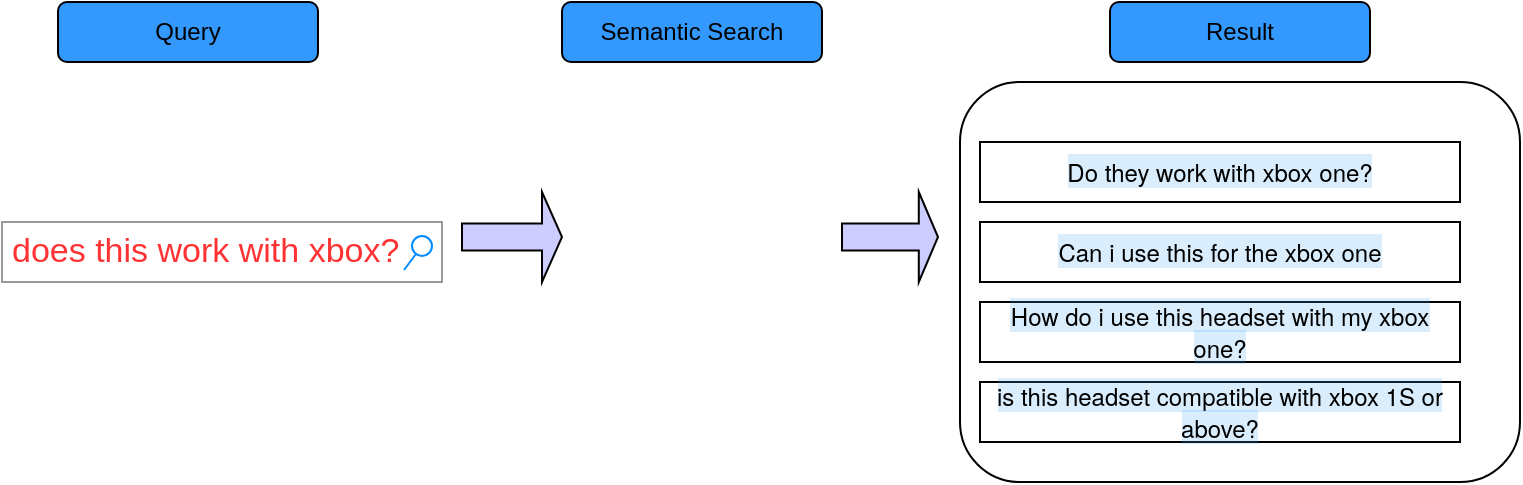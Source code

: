 <mxfile version="20.3.6" type="github">
  <diagram id="7owxcrfFW0S7-pzrNQvk" name="第 1 页">
    <mxGraphModel dx="1042" dy="507" grid="1" gridSize="10" guides="1" tooltips="1" connect="1" arrows="1" fold="1" page="1" pageScale="1" pageWidth="827" pageHeight="1169" math="0" shadow="0">
      <root>
        <mxCell id="0" />
        <mxCell id="1" parent="0" />
        <mxCell id="sSKUDfJgeGCfyQRtqZQT-1" value="&lt;font color=&quot;#ff3333&quot;&gt;does this work with xbox?&lt;/font&gt;" style="strokeWidth=1;shadow=0;dashed=0;align=center;html=1;shape=mxgraph.mockup.forms.searchBox;strokeColor=#999999;mainText=;strokeColor2=#008cff;fontColor=#666666;fontSize=17;align=left;spacingLeft=3;" parent="1" vertex="1">
          <mxGeometry x="10" y="160" width="220" height="30" as="geometry" />
        </mxCell>
        <mxCell id="_r8GeZ9NIP6kNEGULhSm-1" value="" style="rounded=1;whiteSpace=wrap;html=1;" parent="1" vertex="1">
          <mxGeometry x="489" y="90" width="280" height="200" as="geometry" />
        </mxCell>
        <mxCell id="_r8GeZ9NIP6kNEGULhSm-2" value="Result" style="rounded=1;whiteSpace=wrap;html=1;fillColor=#3399FF;" parent="1" vertex="1">
          <mxGeometry x="564" y="50" width="130" height="30" as="geometry" />
        </mxCell>
        <mxCell id="_r8GeZ9NIP6kNEGULhSm-3" value="&lt;span style=&quot;font-family: &amp;quot;Helvetica Neue&amp;quot;, Helvetica, Arial, sans-serif; text-align: right; background-color: rgba(66, 165, 245, 0.2);&quot;&gt;Do they work with xbox one?&lt;/span&gt;" style="rounded=0;whiteSpace=wrap;html=1;" parent="1" vertex="1">
          <mxGeometry x="499" y="120" width="240" height="30" as="geometry" />
        </mxCell>
        <mxCell id="_r8GeZ9NIP6kNEGULhSm-4" value="&lt;span style=&quot;font-family: &amp;quot;Helvetica Neue&amp;quot;, Helvetica, Arial, sans-serif; text-align: right; background-color: rgba(66, 165, 245, 0.2);&quot;&gt;Can i use this for the xbox one&lt;/span&gt;" style="rounded=0;whiteSpace=wrap;html=1;" parent="1" vertex="1">
          <mxGeometry x="499" y="160" width="240" height="30" as="geometry" />
        </mxCell>
        <mxCell id="_r8GeZ9NIP6kNEGULhSm-5" value="&lt;span style=&quot;font-family: &amp;quot;Helvetica Neue&amp;quot;, Helvetica, Arial, sans-serif; text-align: right; background-color: rgba(66, 165, 245, 0.2);&quot;&gt;How do i use this headset with my xbox one?&lt;/span&gt;" style="rounded=0;whiteSpace=wrap;html=1;" parent="1" vertex="1">
          <mxGeometry x="499" y="200" width="240" height="30" as="geometry" />
        </mxCell>
        <mxCell id="_r8GeZ9NIP6kNEGULhSm-6" value="&lt;span style=&quot;font-family: &amp;quot;Helvetica Neue&amp;quot;, Helvetica, Arial, sans-serif; text-align: right; background-color: rgba(66, 165, 245, 0.2);&quot;&gt;is this headset compatible with xbox 1S or above?&lt;/span&gt;" style="rounded=0;whiteSpace=wrap;html=1;" parent="1" vertex="1">
          <mxGeometry x="499" y="240" width="240" height="30" as="geometry" />
        </mxCell>
        <mxCell id="_r8GeZ9NIP6kNEGULhSm-7" value="" style="shape=singleArrow;whiteSpace=wrap;html=1;fillColor=#CCCCFF;" parent="1" vertex="1">
          <mxGeometry x="240" y="145" width="50" height="45" as="geometry" />
        </mxCell>
        <mxCell id="_r8GeZ9NIP6kNEGULhSm-10" value="Query" style="rounded=1;whiteSpace=wrap;html=1;fillColor=#3399FF;" parent="1" vertex="1">
          <mxGeometry x="38" y="50" width="130" height="30" as="geometry" />
        </mxCell>
        <mxCell id="_r8GeZ9NIP6kNEGULhSm-11" value="Semantic Search" style="rounded=1;whiteSpace=wrap;html=1;fillColor=#3399FF;" parent="1" vertex="1">
          <mxGeometry x="290" y="50" width="130" height="30" as="geometry" />
        </mxCell>
        <mxCell id="_r8GeZ9NIP6kNEGULhSm-12" value="" style="shape=singleArrow;whiteSpace=wrap;html=1;fillColor=#CCCCFF;" parent="1" vertex="1">
          <mxGeometry x="430" y="145" width="48" height="45" as="geometry" />
        </mxCell>
        <mxCell id="JWPAntVHkyYhWTFEf0Qz-1" value="" style="shape=image;verticalLabelPosition=bottom;labelBackgroundColor=default;verticalAlign=top;aspect=fixed;imageAspect=0;image=https://cdn-icons-png.flaticon.com/512/857/857523.png;" parent="1" vertex="1">
          <mxGeometry x="310" y="130" width="90" height="90" as="geometry" />
        </mxCell>
      </root>
    </mxGraphModel>
  </diagram>
</mxfile>
